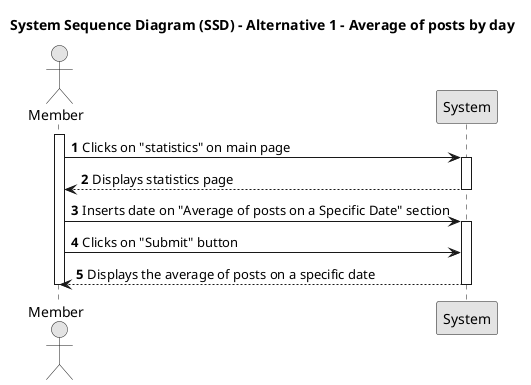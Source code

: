 @startuml SSD1
skinparam monochrome true
skinparam packageStyle rectangle
skinparam shadowing false

title System Sequence Diagram (SSD) - Alternative 1 - Average of posts by day

autonumber

actor "Member" as Member
participant "System" as System

activate Member

    Member -> System: Clicks on "statistics" on main page
    activate System

    System --> Member: Displays statistics page
    deactivate System

    
    Member -> System: Inserts date on "Average of posts on a Specific Date" section
    activate System
    Member -> System: Clicks on "Submit" button
    
    System --> Member: Displays the average of posts on a specific date
    deactivate System

deactivate Member

@enduml